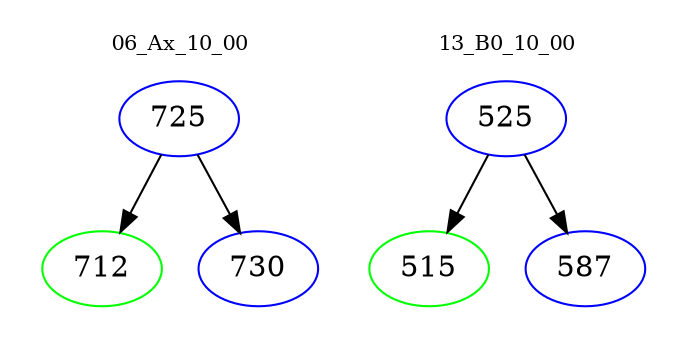 digraph{
subgraph cluster_0 {
color = white
label = "06_Ax_10_00";
fontsize=10;
T0_725 [label="725", color="blue"]
T0_725 -> T0_712 [color="black"]
T0_712 [label="712", color="green"]
T0_725 -> T0_730 [color="black"]
T0_730 [label="730", color="blue"]
}
subgraph cluster_1 {
color = white
label = "13_B0_10_00";
fontsize=10;
T1_525 [label="525", color="blue"]
T1_525 -> T1_515 [color="black"]
T1_515 [label="515", color="green"]
T1_525 -> T1_587 [color="black"]
T1_587 [label="587", color="blue"]
}
}
